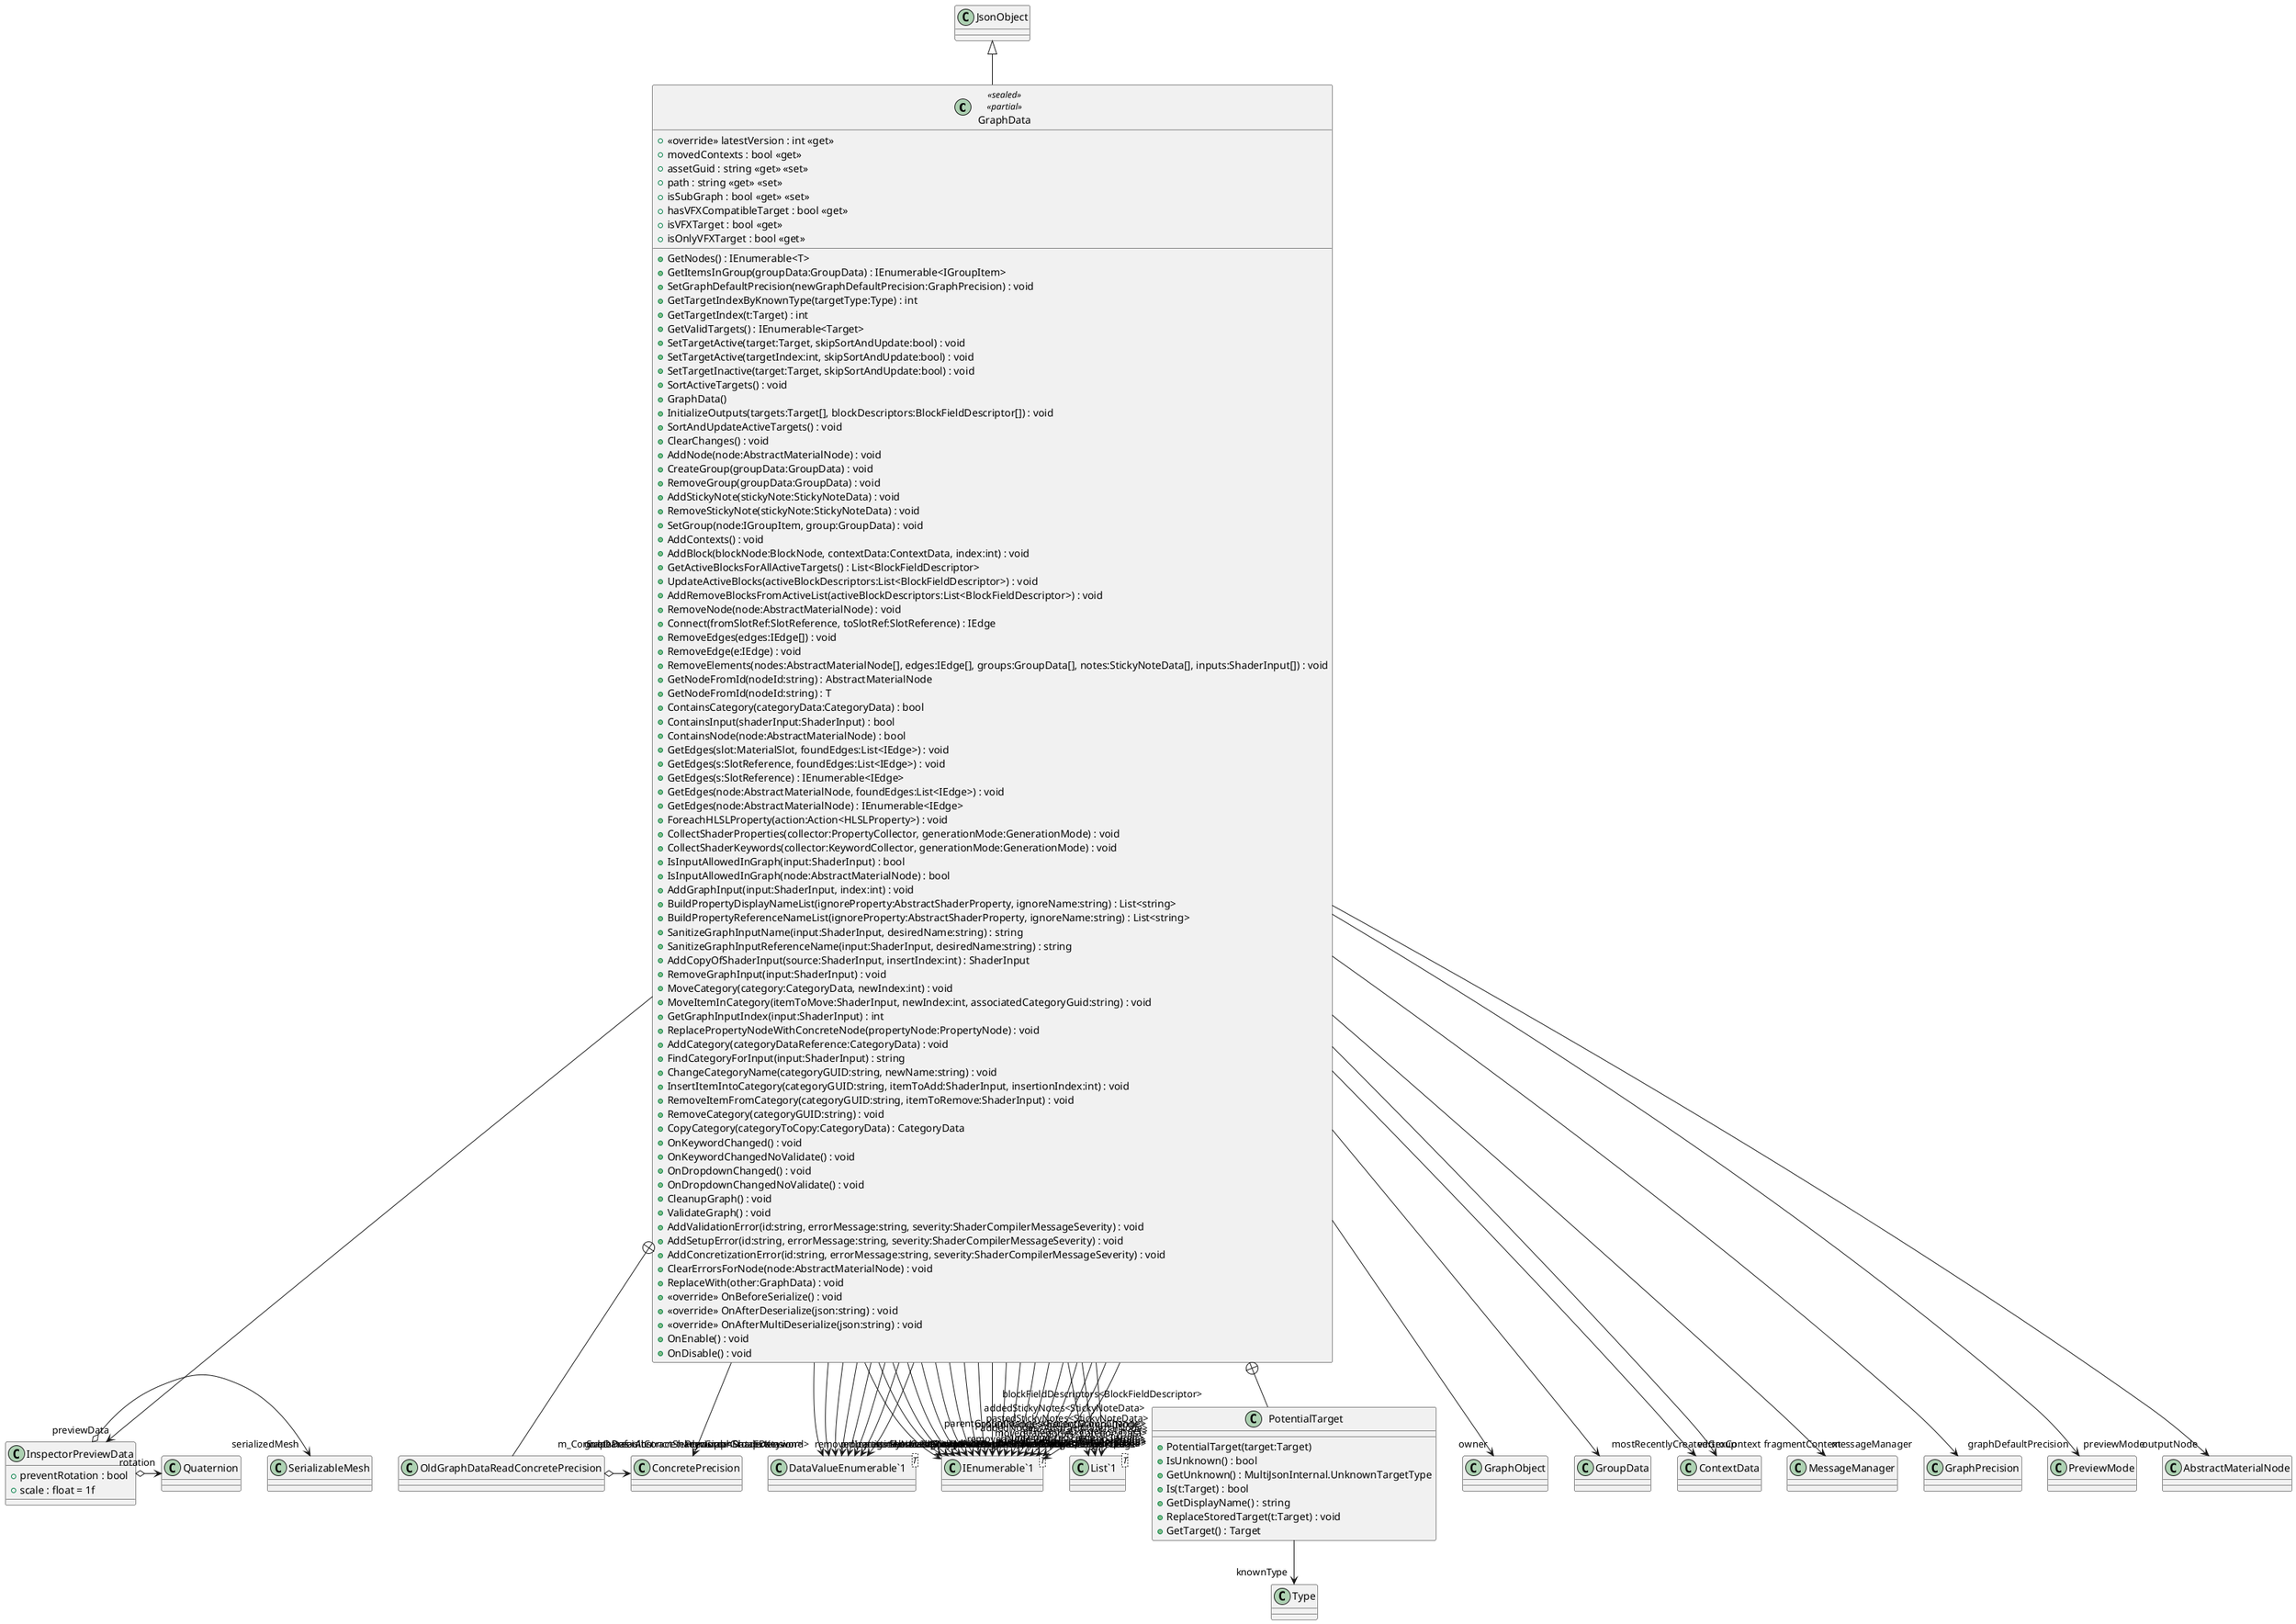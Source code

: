 @startuml
class GraphData <<sealed>> <<partial>> {
    + <<override>> latestVersion : int <<get>>
    + movedContexts : bool <<get>>
    + assetGuid : string <<get>> <<set>>
    + GetNodes() : IEnumerable<T>
    + GetItemsInGroup(groupData:GroupData) : IEnumerable<IGroupItem>
    + path : string <<get>> <<set>>
    + isSubGraph : bool <<get>> <<set>>
    + SetGraphDefaultPrecision(newGraphDefaultPrecision:GraphPrecision) : void
    + GetTargetIndexByKnownType(targetType:Type) : int
    + GetTargetIndex(t:Target) : int
    + GetValidTargets() : IEnumerable<Target>
    + SetTargetActive(target:Target, skipSortAndUpdate:bool) : void
    + SetTargetActive(targetIndex:int, skipSortAndUpdate:bool) : void
    + SetTargetInactive(target:Target, skipSortAndUpdate:bool) : void
    + SortActiveTargets() : void
    + hasVFXCompatibleTarget : bool <<get>>
    + isVFXTarget : bool <<get>>
    + isOnlyVFXTarget : bool <<get>>
    + GraphData()
    + InitializeOutputs(targets:Target[], blockDescriptors:BlockFieldDescriptor[]) : void
    + SortAndUpdateActiveTargets() : void
    + ClearChanges() : void
    + AddNode(node:AbstractMaterialNode) : void
    + CreateGroup(groupData:GroupData) : void
    + RemoveGroup(groupData:GroupData) : void
    + AddStickyNote(stickyNote:StickyNoteData) : void
    + RemoveStickyNote(stickyNote:StickyNoteData) : void
    + SetGroup(node:IGroupItem, group:GroupData) : void
    + AddContexts() : void
    + AddBlock(blockNode:BlockNode, contextData:ContextData, index:int) : void
    + GetActiveBlocksForAllActiveTargets() : List<BlockFieldDescriptor>
    + UpdateActiveBlocks(activeBlockDescriptors:List<BlockFieldDescriptor>) : void
    + AddRemoveBlocksFromActiveList(activeBlockDescriptors:List<BlockFieldDescriptor>) : void
    + RemoveNode(node:AbstractMaterialNode) : void
    + Connect(fromSlotRef:SlotReference, toSlotRef:SlotReference) : IEdge
    + RemoveEdges(edges:IEdge[]) : void
    + RemoveEdge(e:IEdge) : void
    + RemoveElements(nodes:AbstractMaterialNode[], edges:IEdge[], groups:GroupData[], notes:StickyNoteData[], inputs:ShaderInput[]) : void
    + GetNodeFromId(nodeId:string) : AbstractMaterialNode
    + GetNodeFromId(nodeId:string) : T
    + ContainsCategory(categoryData:CategoryData) : bool
    + ContainsInput(shaderInput:ShaderInput) : bool
    + ContainsNode(node:AbstractMaterialNode) : bool
    + GetEdges(slot:MaterialSlot, foundEdges:List<IEdge>) : void
    + GetEdges(s:SlotReference, foundEdges:List<IEdge>) : void
    + GetEdges(s:SlotReference) : IEnumerable<IEdge>
    + GetEdges(node:AbstractMaterialNode, foundEdges:List<IEdge>) : void
    + GetEdges(node:AbstractMaterialNode) : IEnumerable<IEdge>
    + ForeachHLSLProperty(action:Action<HLSLProperty>) : void
    + CollectShaderProperties(collector:PropertyCollector, generationMode:GenerationMode) : void
    + CollectShaderKeywords(collector:KeywordCollector, generationMode:GenerationMode) : void
    + IsInputAllowedInGraph(input:ShaderInput) : bool
    + IsInputAllowedInGraph(node:AbstractMaterialNode) : bool
    + AddGraphInput(input:ShaderInput, index:int) : void
    + BuildPropertyDisplayNameList(ignoreProperty:AbstractShaderProperty, ignoreName:string) : List<string>
    + BuildPropertyReferenceNameList(ignoreProperty:AbstractShaderProperty, ignoreName:string) : List<string>
    + SanitizeGraphInputName(input:ShaderInput, desiredName:string) : string
    + SanitizeGraphInputReferenceName(input:ShaderInput, desiredName:string) : string
    + AddCopyOfShaderInput(source:ShaderInput, insertIndex:int) : ShaderInput
    + RemoveGraphInput(input:ShaderInput) : void
    + MoveCategory(category:CategoryData, newIndex:int) : void
    + MoveItemInCategory(itemToMove:ShaderInput, newIndex:int, associatedCategoryGuid:string) : void
    + GetGraphInputIndex(input:ShaderInput) : int
    + ReplacePropertyNodeWithConcreteNode(propertyNode:PropertyNode) : void
    + AddCategory(categoryDataReference:CategoryData) : void
    + FindCategoryForInput(input:ShaderInput) : string
    + ChangeCategoryName(categoryGUID:string, newName:string) : void
    + InsertItemIntoCategory(categoryGUID:string, itemToAdd:ShaderInput, insertionIndex:int) : void
    + RemoveItemFromCategory(categoryGUID:string, itemToRemove:ShaderInput) : void
    + RemoveCategory(categoryGUID:string) : void
    + CopyCategory(categoryToCopy:CategoryData) : CategoryData
    + OnKeywordChanged() : void
    + OnKeywordChangedNoValidate() : void
    + OnDropdownChanged() : void
    + OnDropdownChangedNoValidate() : void
    + CleanupGraph() : void
    + ValidateGraph() : void
    + AddValidationError(id:string, errorMessage:string, severity:ShaderCompilerMessageSeverity) : void
    + AddSetupError(id:string, errorMessage:string, severity:ShaderCompilerMessageSeverity) : void
    + AddConcretizationError(id:string, errorMessage:string, severity:ShaderCompilerMessageSeverity) : void
    + ClearErrorsForNode(node:AbstractMaterialNode) : void
    + ReplaceWith(other:GraphData) : void
    + <<override>> OnBeforeSerialize() : void
    + <<override>> OnAfterDeserialize(json:string) : void
    + <<override>> OnAfterMultiDeserialize(json:string) : void
    + OnEnable() : void
    + OnDisable() : void
}
class InspectorPreviewData {
    + preventRotation : bool
    + scale : float = 1f
}
class "DataValueEnumerable`1"<T> {
}
class "IEnumerable`1"<T> {
}
class "List`1"<T> {
}
class PotentialTarget {
    + PotentialTarget(target:Target)
    + IsUnknown() : bool
    + GetUnknown() : MultiJsonInternal.UnknownTargetType
    + Is(t:Target) : bool
    + GetDisplayName() : string
    + ReplaceStoredTarget(t:Target) : void
    + GetTarget() : Target
}
class OldGraphDataReadConcretePrecision {
}
JsonObject <|-- GraphData
GraphData --> "owner" GraphObject
GraphData --> "properties<AbstractShaderProperty>" "DataValueEnumerable`1"
GraphData --> "keywords<ShaderKeyword>" "DataValueEnumerable`1"
GraphData --> "dropdowns<ShaderDropdown>" "DataValueEnumerable`1"
GraphData --> "addedInputs<ShaderInput>" "IEnumerable`1"
GraphData --> "removedInputs<ShaderInput>" "IEnumerable`1"
GraphData --> "movedInputs<ShaderInput>" "IEnumerable`1"
GraphData --> "addedCategories<CategoryData>" "IEnumerable`1"
GraphData --> "removedCategories<CategoryData>" "IEnumerable`1"
GraphData --> "movedCategories<CategoryData>" "IEnumerable`1"
GraphData --> "categories<CategoryData>" "DataValueEnumerable`1"
GraphData --> "addedNodes<AbstractMaterialNode>" "IEnumerable`1"
GraphData --> "removedNodes<AbstractMaterialNode>" "IEnumerable`1"
GraphData --> "pastedNodes<AbstractMaterialNode>" "IEnumerable`1"
GraphData --> "groups<GroupData>" "DataValueEnumerable`1"
GraphData --> "addedGroups<GroupData>" "IEnumerable`1"
GraphData --> "removedGroups<GroupData>" "IEnumerable`1"
GraphData --> "pastedGroups<GroupData>" "IEnumerable`1"
GraphData --> "parentGroupChanges<ParentGroupChange>" "IEnumerable`1"
GraphData --> "mostRecentlyCreatedGroup" GroupData
GraphData --> "stickyNotes<StickyNoteData>" "DataValueEnumerable`1"
GraphData --> "addedStickyNotes<StickyNoteData>" "List`1"
GraphData --> "removedNotes<StickyNoteData>" "IEnumerable`1"
GraphData --> "pastedStickyNotes<StickyNoteData>" "IEnumerable`1"
GraphData --> "edges<Edge>" "IEnumerable`1"
GraphData --> "addedEdges<IEdge>" "IEnumerable`1"
GraphData --> "removedEdges<IEdge>" "IEnumerable`1"
GraphData --> "vertexContext" ContextData
GraphData --> "fragmentContext" ContextData
GraphData --> "blockFieldDescriptors<BlockFieldDescriptor>" "List`1"
GraphData --> "previewData" InspectorPreviewData
GraphData --> "messageManager" MessageManager
GraphData --> "graphDefaultPrecision" GraphPrecision
GraphData --> "graphDefaultConcretePrecision" ConcretePrecision
GraphData --> "previewMode" PreviewMode
GraphData --> "outputNode" AbstractMaterialNode
GraphData --> "SubDatas<AbstractShaderGraphDataExtension>" "DataValueEnumerable`1"
GraphData --> "activeTargets<Target>" "DataValueEnumerable`1"
GraphData --> "allPotentialTargets<Target>" "IEnumerable`1"
GraphData --> "unsupportedTargets<Target>" "List`1"
InspectorPreviewData o-> "serializedMesh" SerializableMesh
InspectorPreviewData o-> "rotation" Quaternion
GraphData +-- PotentialTarget
PotentialTarget --> "knownType" Type
GraphData +-- OldGraphDataReadConcretePrecision
OldGraphDataReadConcretePrecision o-> "m_ConcretePrecision" ConcretePrecision
@enduml
